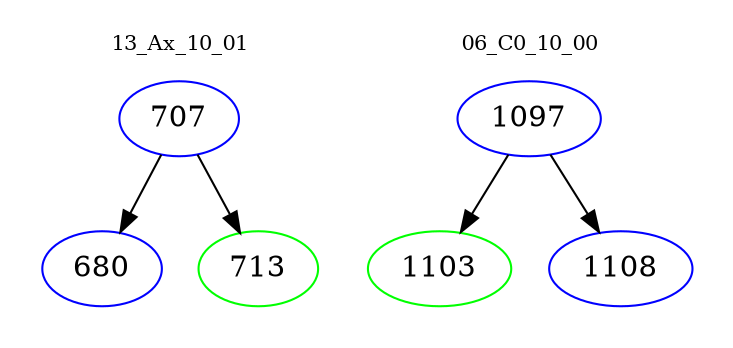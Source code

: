 digraph{
subgraph cluster_0 {
color = white
label = "13_Ax_10_01";
fontsize=10;
T0_707 [label="707", color="blue"]
T0_707 -> T0_680 [color="black"]
T0_680 [label="680", color="blue"]
T0_707 -> T0_713 [color="black"]
T0_713 [label="713", color="green"]
}
subgraph cluster_1 {
color = white
label = "06_C0_10_00";
fontsize=10;
T1_1097 [label="1097", color="blue"]
T1_1097 -> T1_1103 [color="black"]
T1_1103 [label="1103", color="green"]
T1_1097 -> T1_1108 [color="black"]
T1_1108 [label="1108", color="blue"]
}
}
